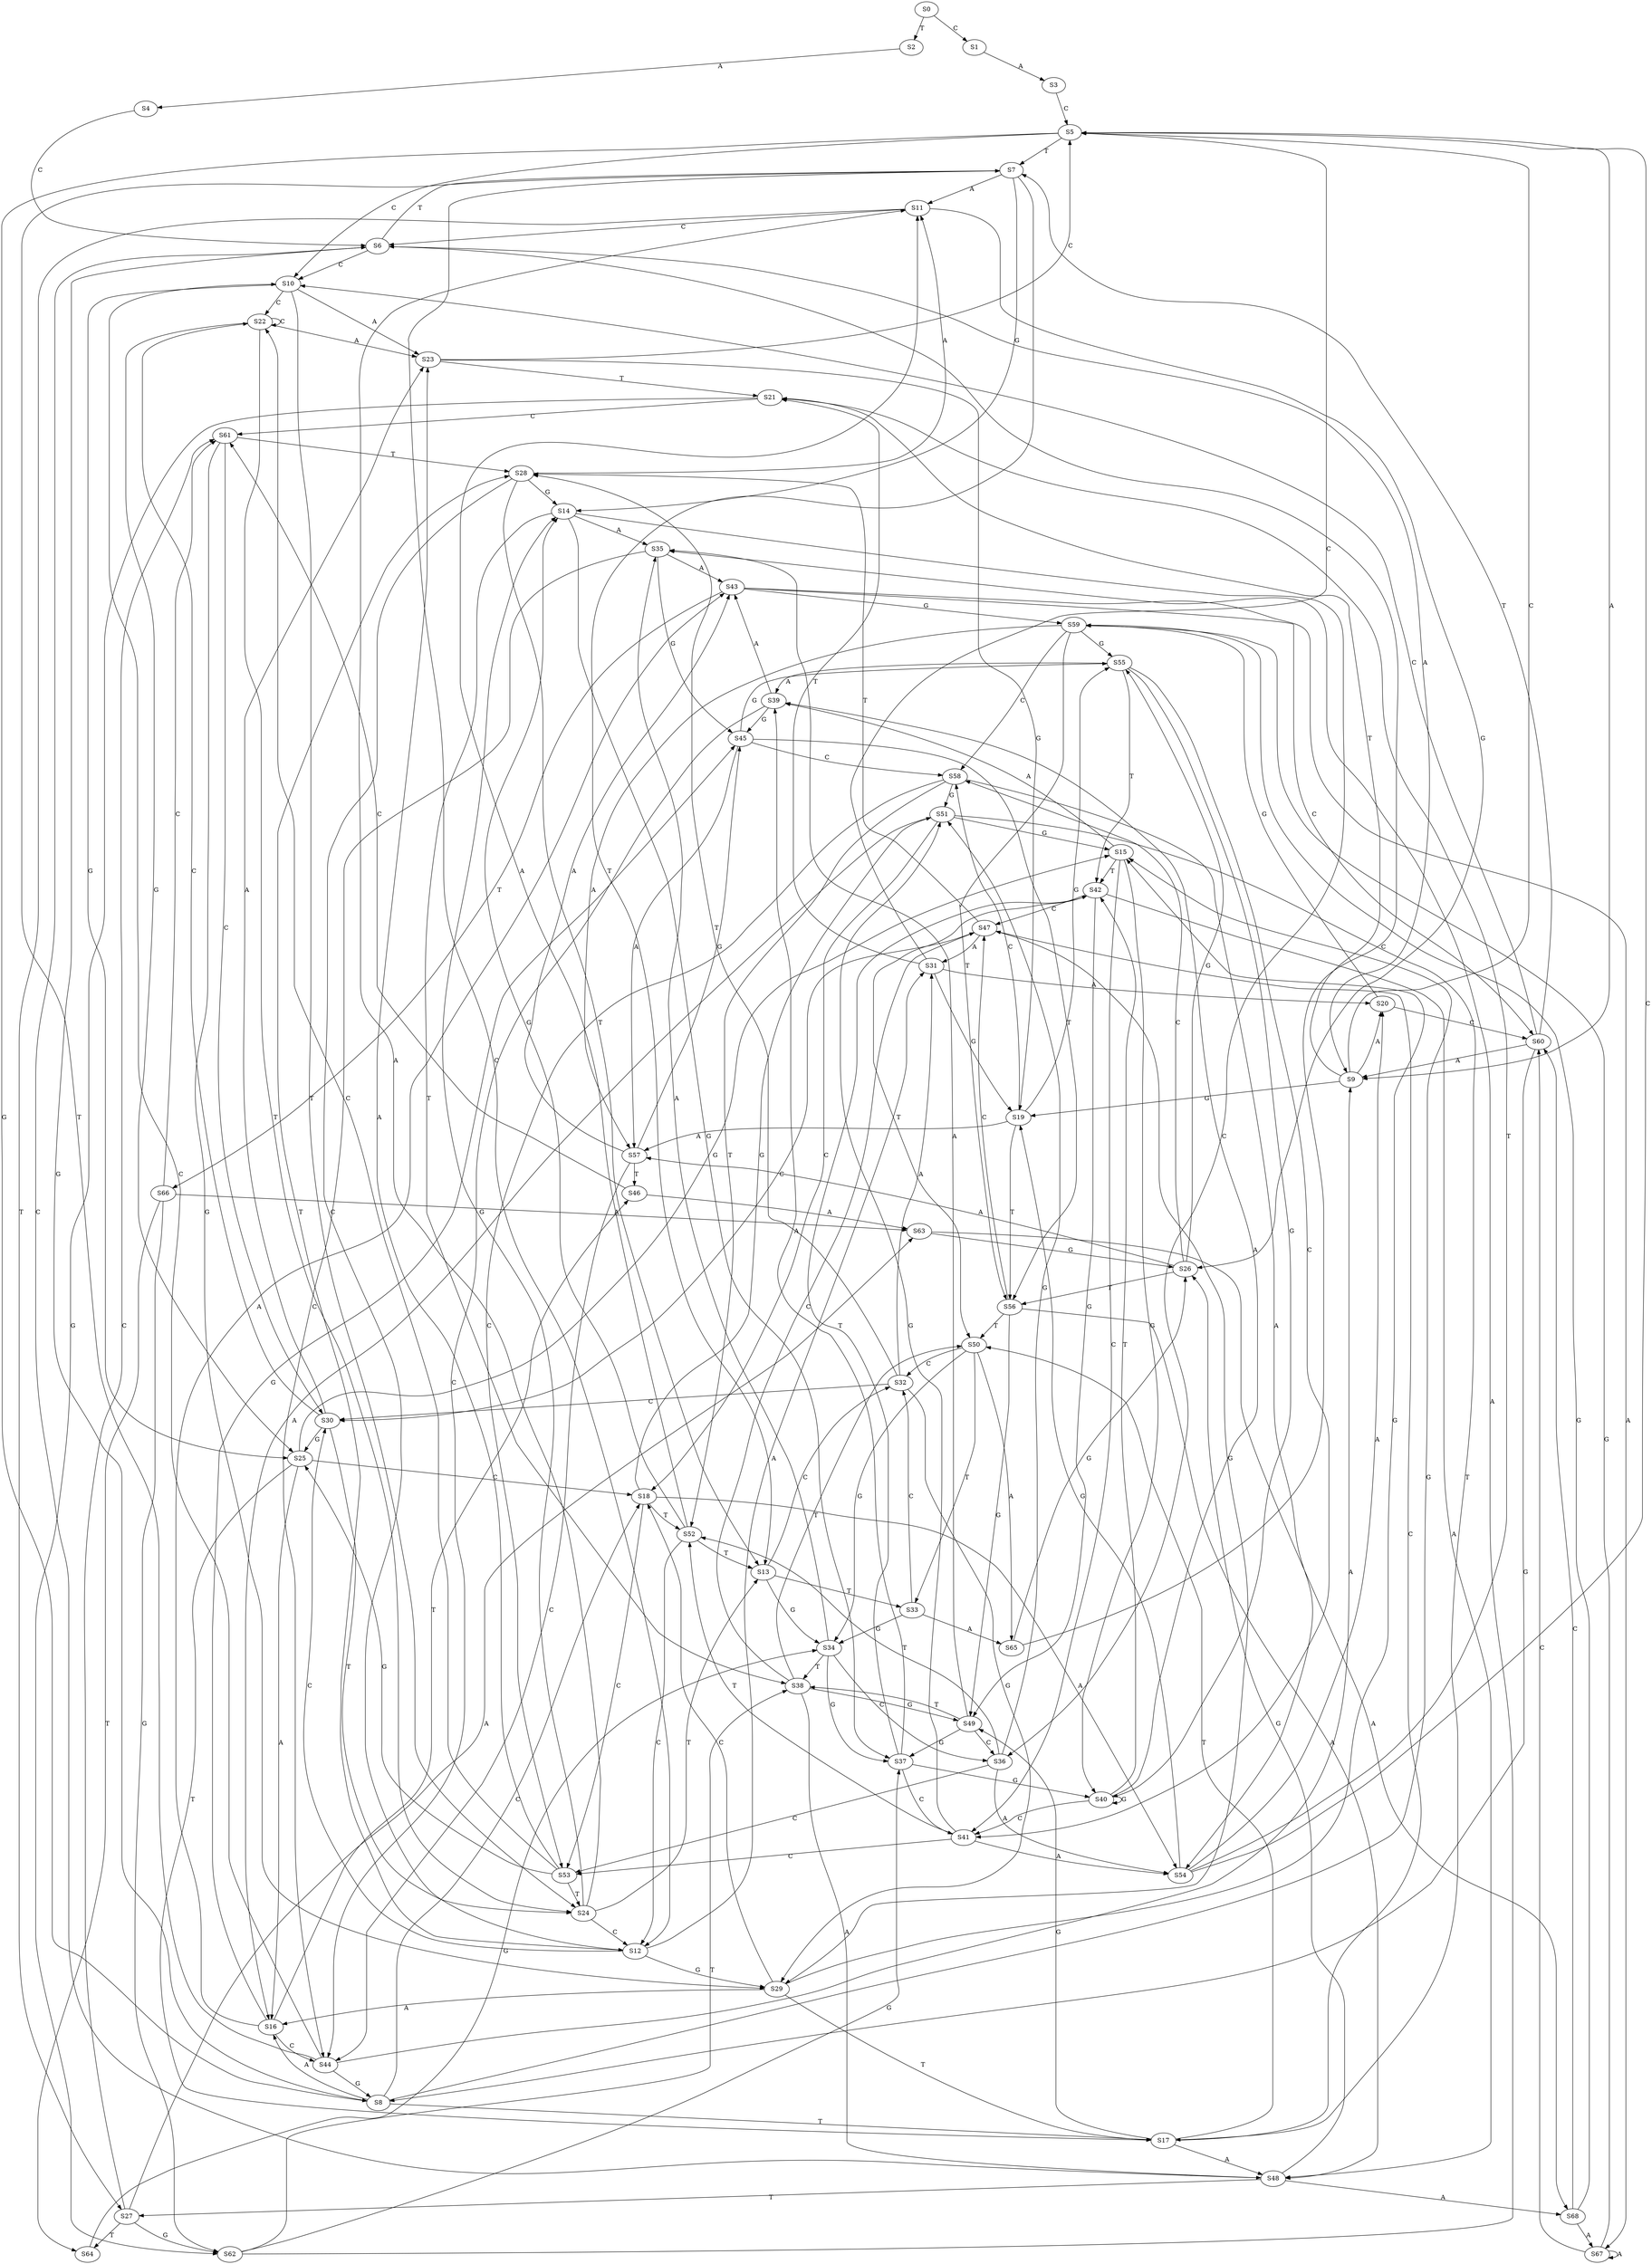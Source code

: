 strict digraph  {
	S0 -> S1 [ label = C ];
	S0 -> S2 [ label = T ];
	S1 -> S3 [ label = A ];
	S2 -> S4 [ label = A ];
	S3 -> S5 [ label = C ];
	S4 -> S6 [ label = C ];
	S5 -> S7 [ label = T ];
	S5 -> S8 [ label = G ];
	S5 -> S9 [ label = A ];
	S5 -> S10 [ label = C ];
	S6 -> S8 [ label = G ];
	S6 -> S7 [ label = T ];
	S6 -> S10 [ label = C ];
	S6 -> S9 [ label = A ];
	S7 -> S11 [ label = A ];
	S7 -> S12 [ label = C ];
	S7 -> S13 [ label = T ];
	S7 -> S14 [ label = G ];
	S8 -> S15 [ label = G ];
	S8 -> S16 [ label = A ];
	S8 -> S17 [ label = T ];
	S8 -> S18 [ label = C ];
	S9 -> S19 [ label = G ];
	S9 -> S5 [ label = C ];
	S9 -> S20 [ label = A ];
	S9 -> S21 [ label = T ];
	S10 -> S22 [ label = C ];
	S10 -> S23 [ label = A ];
	S10 -> S24 [ label = T ];
	S10 -> S25 [ label = G ];
	S11 -> S26 [ label = G ];
	S11 -> S27 [ label = T ];
	S11 -> S6 [ label = C ];
	S12 -> S28 [ label = T ];
	S12 -> S29 [ label = G ];
	S12 -> S30 [ label = C ];
	S12 -> S31 [ label = A ];
	S13 -> S32 [ label = C ];
	S13 -> S33 [ label = T ];
	S13 -> S34 [ label = G ];
	S14 -> S35 [ label = A ];
	S14 -> S36 [ label = C ];
	S14 -> S37 [ label = G ];
	S14 -> S38 [ label = T ];
	S15 -> S39 [ label = A ];
	S15 -> S40 [ label = G ];
	S15 -> S41 [ label = C ];
	S15 -> S42 [ label = T ];
	S16 -> S43 [ label = A ];
	S16 -> S44 [ label = C ];
	S16 -> S45 [ label = G ];
	S16 -> S46 [ label = T ];
	S17 -> S47 [ label = C ];
	S17 -> S48 [ label = A ];
	S17 -> S49 [ label = G ];
	S17 -> S50 [ label = T ];
	S18 -> S51 [ label = G ];
	S18 -> S52 [ label = T ];
	S18 -> S53 [ label = C ];
	S18 -> S54 [ label = A ];
	S19 -> S55 [ label = G ];
	S19 -> S56 [ label = T ];
	S19 -> S57 [ label = A ];
	S19 -> S58 [ label = C ];
	S20 -> S59 [ label = G ];
	S20 -> S60 [ label = C ];
	S21 -> S61 [ label = C ];
	S21 -> S62 [ label = G ];
	S22 -> S25 [ label = G ];
	S22 -> S22 [ label = C ];
	S22 -> S23 [ label = A ];
	S22 -> S24 [ label = T ];
	S23 -> S19 [ label = G ];
	S23 -> S21 [ label = T ];
	S23 -> S5 [ label = C ];
	S24 -> S14 [ label = G ];
	S24 -> S12 [ label = C ];
	S24 -> S13 [ label = T ];
	S24 -> S11 [ label = A ];
	S25 -> S16 [ label = A ];
	S25 -> S15 [ label = G ];
	S25 -> S17 [ label = T ];
	S25 -> S18 [ label = C ];
	S26 -> S56 [ label = T ];
	S26 -> S57 [ label = A ];
	S26 -> S58 [ label = C ];
	S26 -> S55 [ label = G ];
	S27 -> S61 [ label = C ];
	S27 -> S63 [ label = A ];
	S27 -> S64 [ label = T ];
	S27 -> S62 [ label = G ];
	S28 -> S14 [ label = G ];
	S28 -> S12 [ label = C ];
	S28 -> S11 [ label = A ];
	S28 -> S13 [ label = T ];
	S29 -> S15 [ label = G ];
	S29 -> S17 [ label = T ];
	S29 -> S18 [ label = C ];
	S29 -> S16 [ label = A ];
	S30 -> S22 [ label = C ];
	S30 -> S23 [ label = A ];
	S30 -> S24 [ label = T ];
	S30 -> S25 [ label = G ];
	S31 -> S21 [ label = T ];
	S31 -> S5 [ label = C ];
	S31 -> S20 [ label = A ];
	S31 -> S19 [ label = G ];
	S32 -> S31 [ label = A ];
	S32 -> S30 [ label = C ];
	S32 -> S29 [ label = G ];
	S32 -> S28 [ label = T ];
	S33 -> S34 [ label = G ];
	S33 -> S32 [ label = C ];
	S33 -> S65 [ label = A ];
	S34 -> S37 [ label = G ];
	S34 -> S36 [ label = C ];
	S34 -> S38 [ label = T ];
	S34 -> S35 [ label = A ];
	S35 -> S45 [ label = G ];
	S35 -> S44 [ label = C ];
	S35 -> S43 [ label = A ];
	S36 -> S53 [ label = C ];
	S36 -> S51 [ label = G ];
	S36 -> S52 [ label = T ];
	S36 -> S54 [ label = A ];
	S37 -> S40 [ label = G ];
	S37 -> S41 [ label = C ];
	S37 -> S39 [ label = A ];
	S37 -> S42 [ label = T ];
	S38 -> S47 [ label = C ];
	S38 -> S50 [ label = T ];
	S38 -> S49 [ label = G ];
	S38 -> S48 [ label = A ];
	S39 -> S43 [ label = A ];
	S39 -> S45 [ label = G ];
	S39 -> S44 [ label = C ];
	S40 -> S42 [ label = T ];
	S40 -> S41 [ label = C ];
	S40 -> S40 [ label = G ];
	S40 -> S39 [ label = A ];
	S41 -> S52 [ label = T ];
	S41 -> S53 [ label = C ];
	S41 -> S54 [ label = A ];
	S41 -> S51 [ label = G ];
	S42 -> S48 [ label = A ];
	S42 -> S47 [ label = C ];
	S42 -> S49 [ label = G ];
	S42 -> S50 [ label = T ];
	S43 -> S66 [ label = T ];
	S43 -> S60 [ label = C ];
	S43 -> S67 [ label = A ];
	S43 -> S59 [ label = G ];
	S44 -> S7 [ label = T ];
	S44 -> S8 [ label = G ];
	S44 -> S10 [ label = C ];
	S44 -> S9 [ label = A ];
	S45 -> S56 [ label = T ];
	S45 -> S55 [ label = G ];
	S45 -> S57 [ label = A ];
	S45 -> S58 [ label = C ];
	S46 -> S63 [ label = A ];
	S46 -> S61 [ label = C ];
	S47 -> S28 [ label = T ];
	S47 -> S29 [ label = G ];
	S47 -> S31 [ label = A ];
	S47 -> S30 [ label = C ];
	S48 -> S27 [ label = T ];
	S48 -> S26 [ label = G ];
	S48 -> S68 [ label = A ];
	S48 -> S6 [ label = C ];
	S49 -> S38 [ label = T ];
	S49 -> S37 [ label = G ];
	S49 -> S35 [ label = A ];
	S49 -> S36 [ label = C ];
	S50 -> S32 [ label = C ];
	S50 -> S34 [ label = G ];
	S50 -> S65 [ label = A ];
	S50 -> S33 [ label = T ];
	S51 -> S15 [ label = G ];
	S51 -> S16 [ label = A ];
	S51 -> S17 [ label = T ];
	S51 -> S18 [ label = C ];
	S52 -> S11 [ label = A ];
	S52 -> S12 [ label = C ];
	S52 -> S13 [ label = T ];
	S52 -> S14 [ label = G ];
	S53 -> S25 [ label = G ];
	S53 -> S23 [ label = A ];
	S53 -> S24 [ label = T ];
	S53 -> S22 [ label = C ];
	S54 -> S19 [ label = G ];
	S54 -> S5 [ label = C ];
	S54 -> S20 [ label = A ];
	S54 -> S21 [ label = T ];
	S55 -> S39 [ label = A ];
	S55 -> S40 [ label = G ];
	S55 -> S42 [ label = T ];
	S55 -> S41 [ label = C ];
	S56 -> S48 [ label = A ];
	S56 -> S47 [ label = C ];
	S56 -> S49 [ label = G ];
	S56 -> S50 [ label = T ];
	S57 -> S43 [ label = A ];
	S57 -> S44 [ label = C ];
	S57 -> S46 [ label = T ];
	S57 -> S45 [ label = G ];
	S58 -> S53 [ label = C ];
	S58 -> S54 [ label = A ];
	S58 -> S51 [ label = G ];
	S58 -> S52 [ label = T ];
	S59 -> S56 [ label = T ];
	S59 -> S57 [ label = A ];
	S59 -> S58 [ label = C ];
	S59 -> S55 [ label = G ];
	S60 -> S9 [ label = A ];
	S60 -> S10 [ label = C ];
	S60 -> S8 [ label = G ];
	S60 -> S7 [ label = T ];
	S61 -> S30 [ label = C ];
	S61 -> S29 [ label = G ];
	S61 -> S28 [ label = T ];
	S62 -> S37 [ label = G ];
	S62 -> S35 [ label = A ];
	S62 -> S38 [ label = T ];
	S63 -> S26 [ label = G ];
	S63 -> S68 [ label = A ];
	S64 -> S34 [ label = G ];
	S65 -> S6 [ label = C ];
	S65 -> S26 [ label = G ];
	S66 -> S63 [ label = A ];
	S66 -> S61 [ label = C ];
	S66 -> S62 [ label = G ];
	S66 -> S64 [ label = T ];
	S67 -> S59 [ label = G ];
	S67 -> S60 [ label = C ];
	S67 -> S67 [ label = A ];
	S68 -> S59 [ label = G ];
	S68 -> S67 [ label = A ];
	S68 -> S60 [ label = C ];
}
